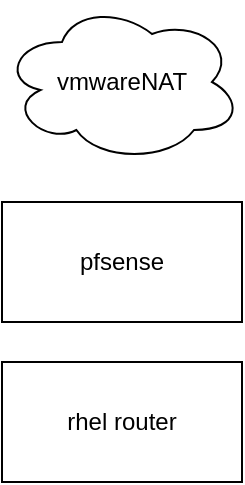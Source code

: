<mxfile version="20.8.23" type="github">
  <diagram name="페이지-1" id="8fVfivKaqcz5Kfj5JcjD">
    <mxGraphModel dx="1325" dy="654" grid="1" gridSize="10" guides="1" tooltips="1" connect="1" arrows="1" fold="1" page="1" pageScale="1" pageWidth="1169" pageHeight="827" math="0" shadow="0">
      <root>
        <mxCell id="0" />
        <mxCell id="1" parent="0" />
        <mxCell id="g5WXj2sJrPJXb09EC9Lx-1" value="pfsense" style="rounded=0;whiteSpace=wrap;html=1;" vertex="1" parent="1">
          <mxGeometry x="490" y="140" width="120" height="60" as="geometry" />
        </mxCell>
        <mxCell id="g5WXj2sJrPJXb09EC9Lx-2" value="vmwareNAT" style="ellipse;shape=cloud;whiteSpace=wrap;html=1;" vertex="1" parent="1">
          <mxGeometry x="490" y="40" width="120" height="80" as="geometry" />
        </mxCell>
        <mxCell id="g5WXj2sJrPJXb09EC9Lx-3" value="rhel router" style="rounded=0;whiteSpace=wrap;html=1;" vertex="1" parent="1">
          <mxGeometry x="490" y="220" width="120" height="60" as="geometry" />
        </mxCell>
      </root>
    </mxGraphModel>
  </diagram>
</mxfile>
